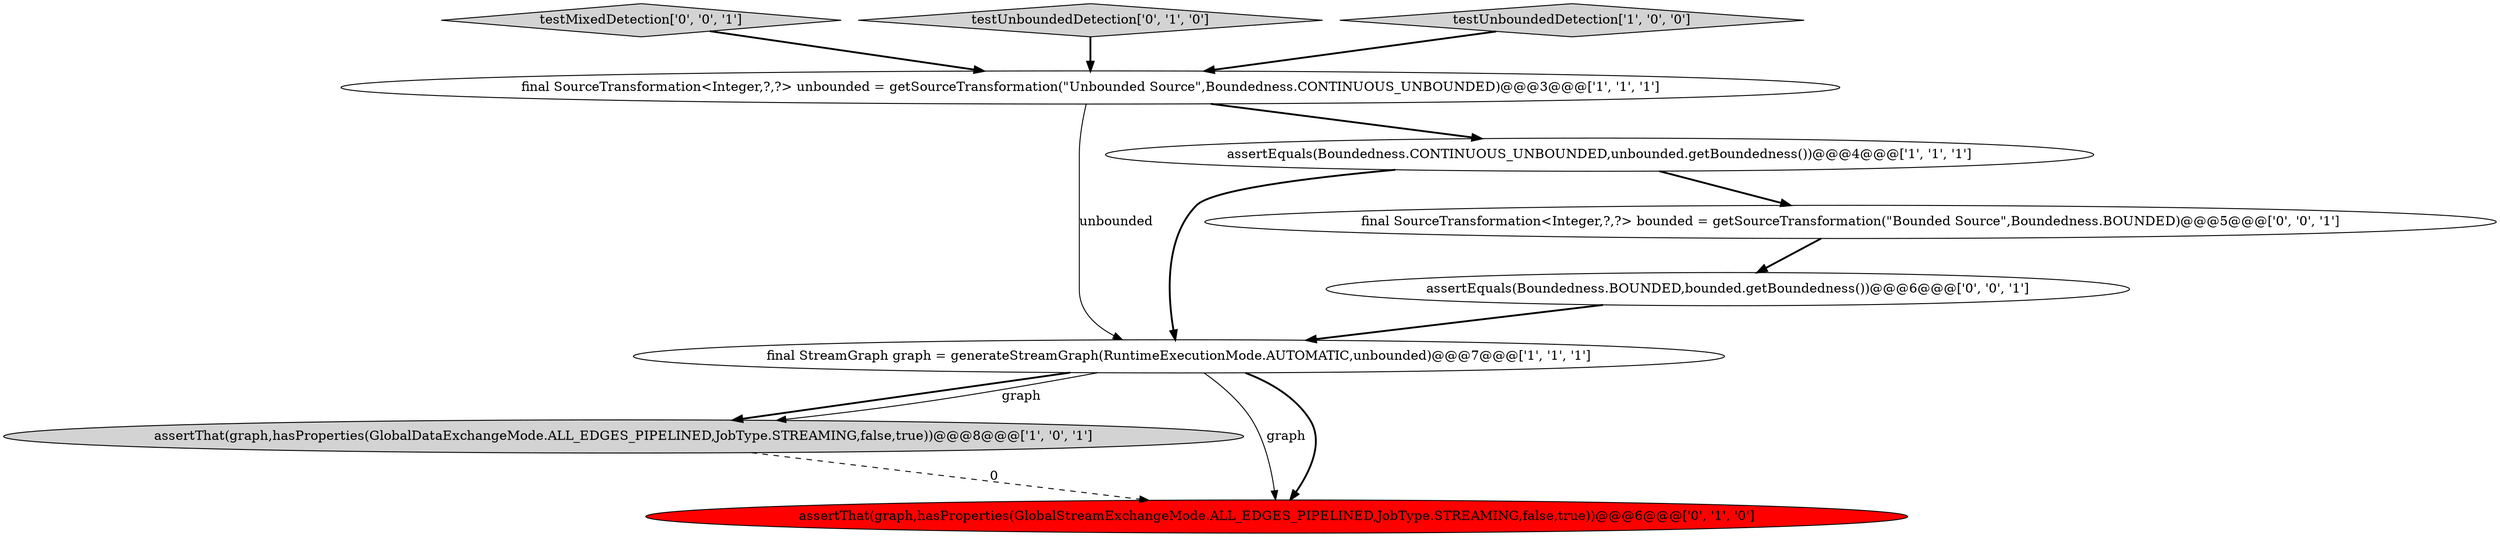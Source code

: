digraph {
3 [style = filled, label = "assertThat(graph,hasProperties(GlobalDataExchangeMode.ALL_EDGES_PIPELINED,JobType.STREAMING,false,true))@@@8@@@['1', '0', '1']", fillcolor = lightgray, shape = ellipse image = "AAA0AAABBB1BBB"];
7 [style = filled, label = "testMixedDetection['0', '0', '1']", fillcolor = lightgray, shape = diamond image = "AAA0AAABBB3BBB"];
4 [style = filled, label = "final StreamGraph graph = generateStreamGraph(RuntimeExecutionMode.AUTOMATIC,unbounded)@@@7@@@['1', '1', '1']", fillcolor = white, shape = ellipse image = "AAA0AAABBB1BBB"];
1 [style = filled, label = "assertEquals(Boundedness.CONTINUOUS_UNBOUNDED,unbounded.getBoundedness())@@@4@@@['1', '1', '1']", fillcolor = white, shape = ellipse image = "AAA0AAABBB1BBB"];
5 [style = filled, label = "testUnboundedDetection['0', '1', '0']", fillcolor = lightgray, shape = diamond image = "AAA0AAABBB2BBB"];
9 [style = filled, label = "final SourceTransformation<Integer,?,?> bounded = getSourceTransformation(\"Bounded Source\",Boundedness.BOUNDED)@@@5@@@['0', '0', '1']", fillcolor = white, shape = ellipse image = "AAA0AAABBB3BBB"];
0 [style = filled, label = "final SourceTransformation<Integer,?,?> unbounded = getSourceTransformation(\"Unbounded Source\",Boundedness.CONTINUOUS_UNBOUNDED)@@@3@@@['1', '1', '1']", fillcolor = white, shape = ellipse image = "AAA0AAABBB1BBB"];
2 [style = filled, label = "testUnboundedDetection['1', '0', '0']", fillcolor = lightgray, shape = diamond image = "AAA0AAABBB1BBB"];
8 [style = filled, label = "assertEquals(Boundedness.BOUNDED,bounded.getBoundedness())@@@6@@@['0', '0', '1']", fillcolor = white, shape = ellipse image = "AAA0AAABBB3BBB"];
6 [style = filled, label = "assertThat(graph,hasProperties(GlobalStreamExchangeMode.ALL_EDGES_PIPELINED,JobType.STREAMING,false,true))@@@6@@@['0', '1', '0']", fillcolor = red, shape = ellipse image = "AAA1AAABBB2BBB"];
4->6 [style = solid, label="graph"];
4->3 [style = bold, label=""];
1->4 [style = bold, label=""];
2->0 [style = bold, label=""];
7->0 [style = bold, label=""];
0->4 [style = solid, label="unbounded"];
8->4 [style = bold, label=""];
3->6 [style = dashed, label="0"];
5->0 [style = bold, label=""];
9->8 [style = bold, label=""];
4->6 [style = bold, label=""];
4->3 [style = solid, label="graph"];
0->1 [style = bold, label=""];
1->9 [style = bold, label=""];
}
